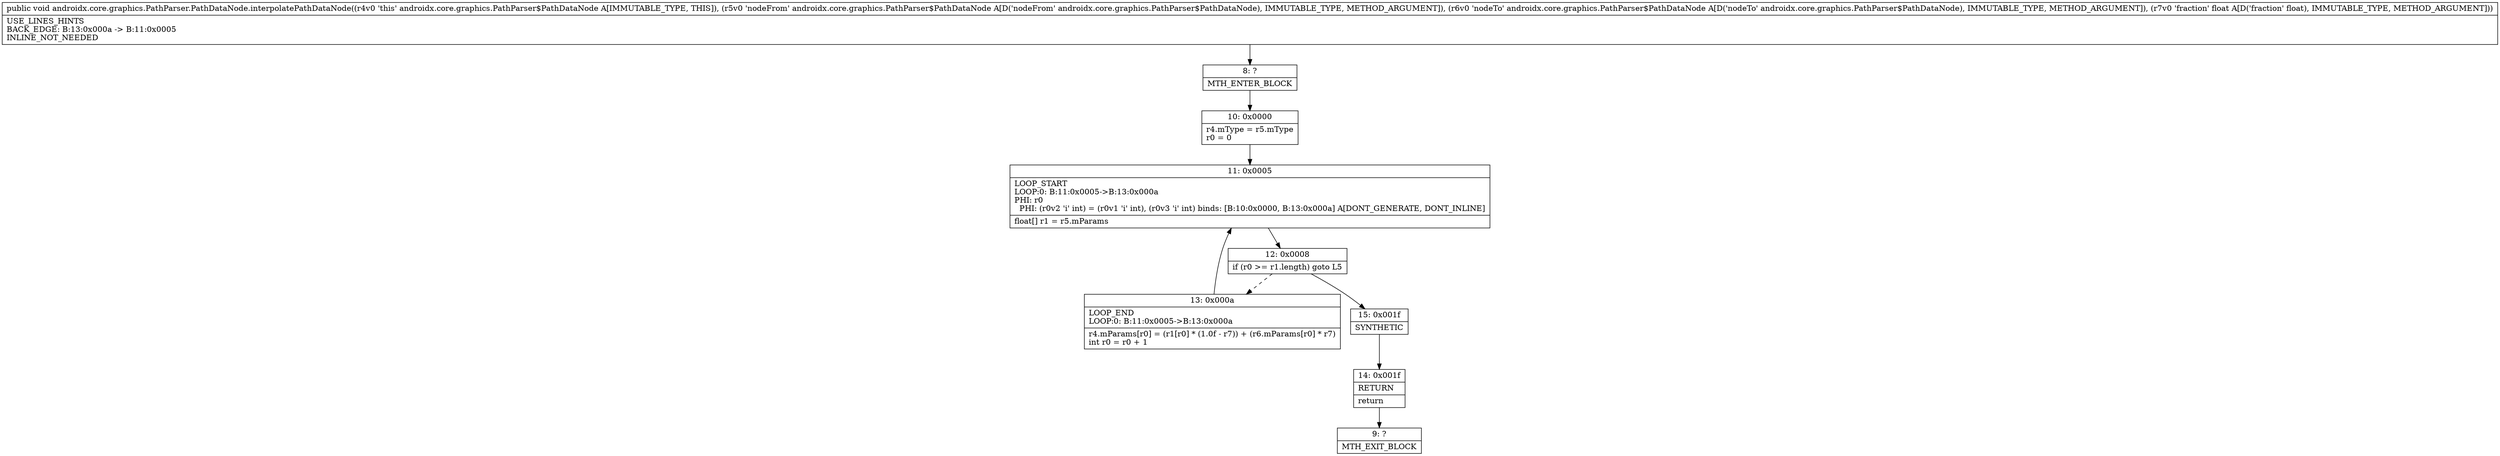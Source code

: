 digraph "CFG forandroidx.core.graphics.PathParser.PathDataNode.interpolatePathDataNode(Landroidx\/core\/graphics\/PathParser$PathDataNode;Landroidx\/core\/graphics\/PathParser$PathDataNode;F)V" {
Node_8 [shape=record,label="{8\:\ ?|MTH_ENTER_BLOCK\l}"];
Node_10 [shape=record,label="{10\:\ 0x0000|r4.mType = r5.mType\lr0 = 0\l}"];
Node_11 [shape=record,label="{11\:\ 0x0005|LOOP_START\lLOOP:0: B:11:0x0005\-\>B:13:0x000a\lPHI: r0 \l  PHI: (r0v2 'i' int) = (r0v1 'i' int), (r0v3 'i' int) binds: [B:10:0x0000, B:13:0x000a] A[DONT_GENERATE, DONT_INLINE]\l|float[] r1 = r5.mParams\l}"];
Node_12 [shape=record,label="{12\:\ 0x0008|if (r0 \>= r1.length) goto L5\l}"];
Node_13 [shape=record,label="{13\:\ 0x000a|LOOP_END\lLOOP:0: B:11:0x0005\-\>B:13:0x000a\l|r4.mParams[r0] = (r1[r0] * (1.0f \- r7)) + (r6.mParams[r0] * r7)\lint r0 = r0 + 1\l}"];
Node_15 [shape=record,label="{15\:\ 0x001f|SYNTHETIC\l}"];
Node_14 [shape=record,label="{14\:\ 0x001f|RETURN\l|return\l}"];
Node_9 [shape=record,label="{9\:\ ?|MTH_EXIT_BLOCK\l}"];
MethodNode[shape=record,label="{public void androidx.core.graphics.PathParser.PathDataNode.interpolatePathDataNode((r4v0 'this' androidx.core.graphics.PathParser$PathDataNode A[IMMUTABLE_TYPE, THIS]), (r5v0 'nodeFrom' androidx.core.graphics.PathParser$PathDataNode A[D('nodeFrom' androidx.core.graphics.PathParser$PathDataNode), IMMUTABLE_TYPE, METHOD_ARGUMENT]), (r6v0 'nodeTo' androidx.core.graphics.PathParser$PathDataNode A[D('nodeTo' androidx.core.graphics.PathParser$PathDataNode), IMMUTABLE_TYPE, METHOD_ARGUMENT]), (r7v0 'fraction' float A[D('fraction' float), IMMUTABLE_TYPE, METHOD_ARGUMENT]))  | USE_LINES_HINTS\lBACK_EDGE: B:13:0x000a \-\> B:11:0x0005\lINLINE_NOT_NEEDED\l}"];
MethodNode -> Node_8;Node_8 -> Node_10;
Node_10 -> Node_11;
Node_11 -> Node_12;
Node_12 -> Node_13[style=dashed];
Node_12 -> Node_15;
Node_13 -> Node_11;
Node_15 -> Node_14;
Node_14 -> Node_9;
}

